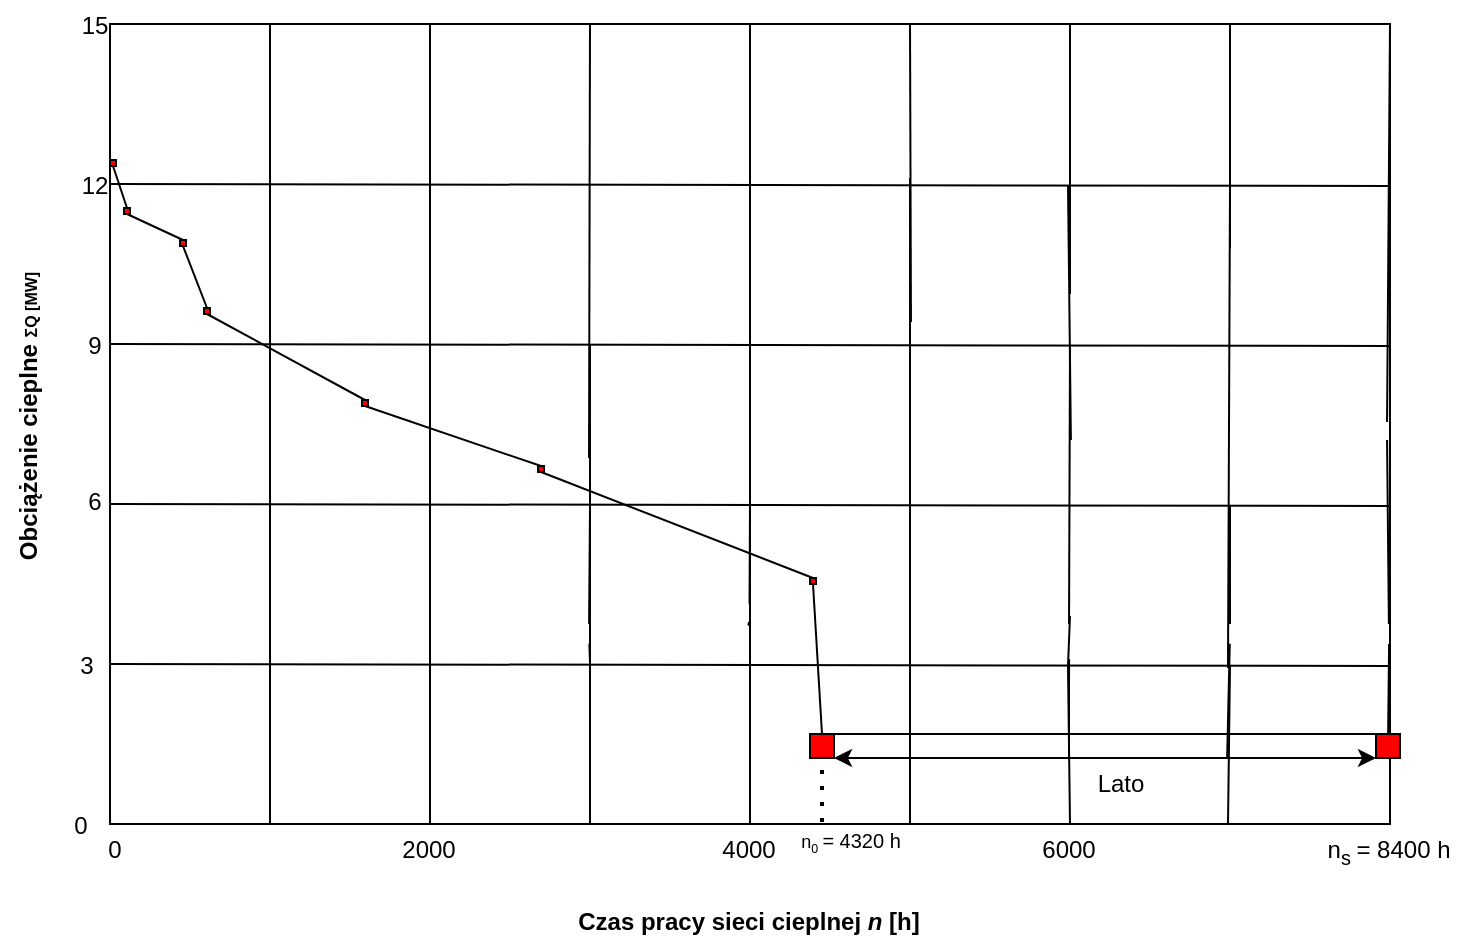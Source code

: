 <mxfile version="21.2.7" type="github">
  <diagram name="Strona-1" id="sFXY9VHUyiRu_gXRxJNb">
    <mxGraphModel dx="1595" dy="660" grid="0" gridSize="10" guides="1" tooltips="1" connect="1" arrows="1" fold="1" page="0" pageScale="1" pageWidth="827" pageHeight="1169" math="0" shadow="0">
      <root>
        <mxCell id="0" />
        <mxCell id="1" parent="0" />
        <mxCell id="SDtq_LugfsXM-OYmIIg9-1" value="" style="rounded=0;whiteSpace=wrap;html=1;" vertex="1" parent="1">
          <mxGeometry x="40" y="40" width="640" height="400" as="geometry" />
        </mxCell>
        <mxCell id="SDtq_LugfsXM-OYmIIg9-2" value="" style="endArrow=none;html=1;rounded=0;" edge="1" parent="1">
          <mxGeometry width="50" height="50" relative="1" as="geometry">
            <mxPoint x="120" y="440" as="sourcePoint" />
            <mxPoint x="120" y="40" as="targetPoint" />
          </mxGeometry>
        </mxCell>
        <mxCell id="SDtq_LugfsXM-OYmIIg9-3" value="" style="endArrow=none;html=1;rounded=0;entryX=0.101;entryY=-0.008;entryDx=0;entryDy=0;entryPerimeter=0;exitX=0.25;exitY=1.001;exitDx=0;exitDy=0;exitPerimeter=0;" edge="1" parent="1" source="SDtq_LugfsXM-OYmIIg9-1">
          <mxGeometry width="50" height="50" relative="1" as="geometry">
            <mxPoint x="200" y="450" as="sourcePoint" />
            <mxPoint x="200" y="40" as="targetPoint" />
          </mxGeometry>
        </mxCell>
        <mxCell id="SDtq_LugfsXM-OYmIIg9-4" value="" style="endArrow=none;html=1;rounded=0;entryX=0.101;entryY=-0.008;entryDx=0;entryDy=0;entryPerimeter=0;" edge="1" parent="1">
          <mxGeometry width="50" height="50" relative="1" as="geometry">
            <mxPoint x="279.511" y="257" as="sourcePoint" />
            <mxPoint x="280" y="40" as="targetPoint" />
          </mxGeometry>
        </mxCell>
        <mxCell id="SDtq_LugfsXM-OYmIIg9-5" value="" style="endArrow=none;html=1;rounded=0;entryX=0.101;entryY=-0.008;entryDx=0;entryDy=0;entryPerimeter=0;" edge="1" parent="1">
          <mxGeometry width="50" height="50" relative="1" as="geometry">
            <mxPoint x="360" y="361" as="sourcePoint" />
            <mxPoint x="360" y="40" as="targetPoint" />
          </mxGeometry>
        </mxCell>
        <mxCell id="SDtq_LugfsXM-OYmIIg9-6" value="" style="endArrow=none;html=1;rounded=0;entryX=0.101;entryY=-0.008;entryDx=0;entryDy=0;entryPerimeter=0;" edge="1" parent="1">
          <mxGeometry width="50" height="50" relative="1" as="geometry">
            <mxPoint x="440.484" y="189" as="sourcePoint" />
            <mxPoint x="440" y="40" as="targetPoint" />
          </mxGeometry>
        </mxCell>
        <mxCell id="SDtq_LugfsXM-OYmIIg9-7" value="" style="endArrow=none;html=1;rounded=0;entryX=0.101;entryY=-0.008;entryDx=0;entryDy=0;entryPerimeter=0;" edge="1" parent="1">
          <mxGeometry width="50" height="50" relative="1" as="geometry">
            <mxPoint x="520.0" y="175" as="sourcePoint" />
            <mxPoint x="520" y="40" as="targetPoint" />
          </mxGeometry>
        </mxCell>
        <mxCell id="SDtq_LugfsXM-OYmIIg9-8" value="" style="endArrow=none;html=1;rounded=0;entryX=0.875;entryY=0;entryDx=0;entryDy=0;entryPerimeter=0;" edge="1" parent="1" target="SDtq_LugfsXM-OYmIIg9-1">
          <mxGeometry width="50" height="50" relative="1" as="geometry">
            <mxPoint x="600.0" y="152" as="sourcePoint" />
            <mxPoint x="600" y="37" as="targetPoint" />
          </mxGeometry>
        </mxCell>
        <mxCell id="SDtq_LugfsXM-OYmIIg9-9" value="" style="endArrow=none;html=1;rounded=0;" edge="1" parent="1">
          <mxGeometry width="50" height="50" relative="1" as="geometry">
            <mxPoint x="678.531" y="239.0" as="sourcePoint" />
            <mxPoint x="680" y="40" as="targetPoint" />
          </mxGeometry>
        </mxCell>
        <mxCell id="SDtq_LugfsXM-OYmIIg9-10" value="" style="endArrow=none;html=1;rounded=0;exitX=-0.003;exitY=0.775;exitDx=0;exitDy=0;exitPerimeter=0;" edge="1" parent="1">
          <mxGeometry width="50" height="50" relative="1" as="geometry">
            <mxPoint x="40" y="280" as="sourcePoint" />
            <mxPoint x="680" y="281" as="targetPoint" />
          </mxGeometry>
        </mxCell>
        <mxCell id="SDtq_LugfsXM-OYmIIg9-11" value="" style="endArrow=none;html=1;rounded=0;exitX=-0.003;exitY=0.775;exitDx=0;exitDy=0;exitPerimeter=0;" edge="1" parent="1">
          <mxGeometry width="50" height="50" relative="1" as="geometry">
            <mxPoint x="40" y="200" as="sourcePoint" />
            <mxPoint x="680" y="201" as="targetPoint" />
          </mxGeometry>
        </mxCell>
        <mxCell id="SDtq_LugfsXM-OYmIIg9-12" value="" style="endArrow=none;html=1;rounded=0;exitX=-0.003;exitY=0.775;exitDx=0;exitDy=0;exitPerimeter=0;" edge="1" parent="1">
          <mxGeometry width="50" height="50" relative="1" as="geometry">
            <mxPoint x="40" y="120" as="sourcePoint" />
            <mxPoint x="680" y="121" as="targetPoint" />
          </mxGeometry>
        </mxCell>
        <mxCell id="SDtq_LugfsXM-OYmIIg9-13" value="" style="endArrow=none;html=1;rounded=0;exitX=-0.003;exitY=0.775;exitDx=0;exitDy=0;exitPerimeter=0;" edge="1" parent="1">
          <mxGeometry width="50" height="50" relative="1" as="geometry">
            <mxPoint x="40" y="360" as="sourcePoint" />
            <mxPoint x="680" y="361" as="targetPoint" />
          </mxGeometry>
        </mxCell>
        <mxCell id="SDtq_LugfsXM-OYmIIg9-14" value="0" style="text;html=1;align=center;verticalAlign=middle;resizable=0;points=[];autosize=1;strokeColor=none;fillColor=none;" vertex="1" parent="1">
          <mxGeometry x="29" y="440" width="25" height="26" as="geometry" />
        </mxCell>
        <mxCell id="SDtq_LugfsXM-OYmIIg9-29" value="&lt;b&gt;Czas pracy sieci cieplnej &lt;i&gt;n &lt;/i&gt;[h]&lt;/b&gt;" style="text;html=1;align=center;verticalAlign=middle;resizable=0;points=[];autosize=1;strokeColor=none;fillColor=none;" vertex="1" parent="1">
          <mxGeometry x="264" y="476" width="189" height="26" as="geometry" />
        </mxCell>
        <mxCell id="SDtq_LugfsXM-OYmIIg9-30" value="&lt;b&gt;Obciążenie cieplne&amp;nbsp;&lt;span data-darkreader-inline-border=&quot;&quot; style=&quot;border-color: var(--darkreader-border--border-color); font-size: 8px; --darkreader-inline-border:var(--darkreader-border--darkreader-border--border-color);&quot;&gt;ΣQ [MW]&lt;/span&gt;&lt;br&gt;&amp;nbsp;&lt;/b&gt;" style="text;html=1;align=center;verticalAlign=middle;resizable=0;points=[];autosize=1;strokeColor=none;fillColor=none;rotation=270;" vertex="1" parent="1">
          <mxGeometry x="-75" y="216" width="162" height="41" as="geometry" />
        </mxCell>
        <mxCell id="SDtq_LugfsXM-OYmIIg9-34" value="" style="endArrow=none;html=1;rounded=0;" edge="1" parent="1">
          <mxGeometry width="50" height="50" relative="1" as="geometry">
            <mxPoint x="279.539" y="340.039" as="sourcePoint" />
            <mxPoint x="280" y="282" as="targetPoint" />
          </mxGeometry>
        </mxCell>
        <mxCell id="SDtq_LugfsXM-OYmIIg9-35" value="" style="endArrow=none;html=1;rounded=0;" edge="1" parent="1">
          <mxGeometry width="50" height="50" relative="1" as="geometry">
            <mxPoint x="359.775" y="330.006" as="sourcePoint" />
            <mxPoint x="360" y="279" as="targetPoint" />
          </mxGeometry>
        </mxCell>
        <mxCell id="SDtq_LugfsXM-OYmIIg9-37" value="" style="endArrow=none;html=1;rounded=0;" edge="1" parent="1">
          <mxGeometry width="50" height="50" relative="1" as="geometry">
            <mxPoint x="600.0" y="340.0" as="sourcePoint" />
            <mxPoint x="600" y="281" as="targetPoint" />
          </mxGeometry>
        </mxCell>
        <mxCell id="SDtq_LugfsXM-OYmIIg9-39" value="" style="endArrow=none;html=1;rounded=0;" edge="1" parent="1">
          <mxGeometry width="50" height="50" relative="1" as="geometry">
            <mxPoint x="519.5" y="406.5" as="sourcePoint" />
            <mxPoint x="519.52" y="357.5" as="targetPoint" />
          </mxGeometry>
        </mxCell>
        <mxCell id="SDtq_LugfsXM-OYmIIg9-40" value="" style="endArrow=none;html=1;rounded=0;" edge="1" parent="1">
          <mxGeometry width="50" height="50" relative="1" as="geometry">
            <mxPoint x="360.0" y="413.5" as="sourcePoint" />
            <mxPoint x="360" y="352" as="targetPoint" />
          </mxGeometry>
        </mxCell>
        <mxCell id="SDtq_LugfsXM-OYmIIg9-42" value="" style="endArrow=none;html=1;rounded=0;exitX=0.375;exitY=1;exitDx=0;exitDy=0;exitPerimeter=0;" edge="1" parent="1" source="SDtq_LugfsXM-OYmIIg9-1">
          <mxGeometry width="50" height="50" relative="1" as="geometry">
            <mxPoint x="280" y="440" as="sourcePoint" />
            <mxPoint x="280" y="359" as="targetPoint" />
          </mxGeometry>
        </mxCell>
        <mxCell id="SDtq_LugfsXM-OYmIIg9-44" value="" style="endArrow=none;html=1;rounded=0;" edge="1" parent="1">
          <mxGeometry width="50" height="50" relative="1" as="geometry">
            <mxPoint x="360" y="440" as="sourcePoint" />
            <mxPoint x="360" y="360" as="targetPoint" />
          </mxGeometry>
        </mxCell>
        <mxCell id="SDtq_LugfsXM-OYmIIg9-46" value="" style="endArrow=none;html=1;rounded=0;" edge="1" parent="1">
          <mxGeometry width="50" height="50" relative="1" as="geometry">
            <mxPoint x="440" y="440" as="sourcePoint" />
            <mxPoint x="440" y="117" as="targetPoint" />
          </mxGeometry>
        </mxCell>
        <mxCell id="SDtq_LugfsXM-OYmIIg9-48" value="" style="endArrow=none;html=1;rounded=0;" edge="1" parent="1">
          <mxGeometry width="50" height="50" relative="1" as="geometry">
            <mxPoint x="520" y="440" as="sourcePoint" />
            <mxPoint x="519" y="361" as="targetPoint" />
          </mxGeometry>
        </mxCell>
        <mxCell id="SDtq_LugfsXM-OYmIIg9-50" value="" style="endArrow=none;html=1;rounded=0;" edge="1" parent="1">
          <mxGeometry width="50" height="50" relative="1" as="geometry">
            <mxPoint x="599" y="440" as="sourcePoint" />
            <mxPoint x="600" y="361" as="targetPoint" />
          </mxGeometry>
        </mxCell>
        <mxCell id="SDtq_LugfsXM-OYmIIg9-70" value="" style="endArrow=none;html=1;rounded=0;" edge="1" parent="1" source="SDtq_LugfsXM-OYmIIg9-152">
          <mxGeometry width="50" height="50" relative="1" as="geometry">
            <mxPoint x="680" y="401.5" as="sourcePoint" />
            <mxPoint x="679.544" y="349.956" as="targetPoint" />
          </mxGeometry>
        </mxCell>
        <mxCell id="SDtq_LugfsXM-OYmIIg9-72" value="" style="endArrow=none;html=1;rounded=0;" edge="1" parent="1">
          <mxGeometry width="50" height="50" relative="1" as="geometry">
            <mxPoint x="598.58" y="406.501" as="sourcePoint" />
            <mxPoint x="599.887" y="349.887" as="targetPoint" />
          </mxGeometry>
        </mxCell>
        <mxCell id="SDtq_LugfsXM-OYmIIg9-74" value="" style="endArrow=none;html=1;rounded=0;" edge="1" parent="1">
          <mxGeometry width="50" height="50" relative="1" as="geometry">
            <mxPoint x="519" y="361" as="sourcePoint" />
            <mxPoint x="520" y="336" as="targetPoint" />
          </mxGeometry>
        </mxCell>
        <mxCell id="SDtq_LugfsXM-OYmIIg9-78" value="" style="endArrow=none;html=1;rounded=0;" edge="1" parent="1">
          <mxGeometry width="50" height="50" relative="1" as="geometry">
            <mxPoint x="360" y="355" as="sourcePoint" />
            <mxPoint x="360.0" y="350.0" as="targetPoint" />
          </mxGeometry>
        </mxCell>
        <mxCell id="SDtq_LugfsXM-OYmIIg9-80" value="" style="endArrow=none;html=1;rounded=0;" edge="1" parent="1">
          <mxGeometry width="50" height="50" relative="1" as="geometry">
            <mxPoint x="280" y="359" as="sourcePoint" />
            <mxPoint x="279.672" y="349.828" as="targetPoint" />
          </mxGeometry>
        </mxCell>
        <mxCell id="SDtq_LugfsXM-OYmIIg9-97" value="" style="endArrow=none;html=1;rounded=0;" edge="1" parent="1">
          <mxGeometry width="50" height="50" relative="1" as="geometry">
            <mxPoint x="679.451" y="340.049" as="sourcePoint" />
            <mxPoint x="678.531" y="248.0" as="targetPoint" />
          </mxGeometry>
        </mxCell>
        <mxCell id="SDtq_LugfsXM-OYmIIg9-100" value="" style="endArrow=none;html=1;rounded=0;" edge="1" parent="1">
          <mxGeometry width="50" height="50" relative="1" as="geometry">
            <mxPoint x="519.517" y="340.017" as="sourcePoint" />
            <mxPoint x="520" y="201" as="targetPoint" />
          </mxGeometry>
        </mxCell>
        <mxCell id="SDtq_LugfsXM-OYmIIg9-104" value="" style="endArrow=none;html=1;rounded=0;" edge="1" parent="1">
          <mxGeometry width="50" height="50" relative="1" as="geometry">
            <mxPoint x="359.207" y="340.793" as="sourcePoint" />
            <mxPoint x="359.503" y="338.972" as="targetPoint" />
          </mxGeometry>
        </mxCell>
        <mxCell id="SDtq_LugfsXM-OYmIIg9-124" value="" style="endArrow=none;html=1;rounded=0;" edge="1" parent="1">
          <mxGeometry width="50" height="50" relative="1" as="geometry">
            <mxPoint x="599" y="362" as="sourcePoint" />
            <mxPoint x="600" y="121" as="targetPoint" />
          </mxGeometry>
        </mxCell>
        <mxCell id="SDtq_LugfsXM-OYmIIg9-126" value="" style="endArrow=none;html=1;rounded=0;" edge="1" parent="1">
          <mxGeometry width="50" height="50" relative="1" as="geometry">
            <mxPoint x="520.453" y="248.0" as="sourcePoint" />
            <mxPoint x="519" y="121" as="targetPoint" />
          </mxGeometry>
        </mxCell>
        <mxCell id="SDtq_LugfsXM-OYmIIg9-132" value="" style="endArrow=none;html=1;rounded=0;" edge="1" parent="1">
          <mxGeometry width="50" height="50" relative="1" as="geometry">
            <mxPoint x="280" y="361" as="sourcePoint" />
            <mxPoint x="280" y="200" as="targetPoint" />
          </mxGeometry>
        </mxCell>
        <mxCell id="SDtq_LugfsXM-OYmIIg9-141" value="2000" style="text;html=1;align=center;verticalAlign=middle;resizable=0;points=[];autosize=1;strokeColor=none;fillColor=none;" vertex="1" parent="1">
          <mxGeometry x="176" y="440" width="45" height="26" as="geometry" />
        </mxCell>
        <mxCell id="SDtq_LugfsXM-OYmIIg9-142" value="4000" style="text;html=1;align=center;verticalAlign=middle;resizable=0;points=[];autosize=1;strokeColor=none;fillColor=none;" vertex="1" parent="1">
          <mxGeometry x="336" y="440" width="45" height="26" as="geometry" />
        </mxCell>
        <mxCell id="SDtq_LugfsXM-OYmIIg9-143" value="6000" style="text;html=1;align=center;verticalAlign=middle;resizable=0;points=[];autosize=1;strokeColor=none;fillColor=none;" vertex="1" parent="1">
          <mxGeometry x="496" y="440" width="45" height="26" as="geometry" />
        </mxCell>
        <mxCell id="SDtq_LugfsXM-OYmIIg9-144" value="n&lt;sub&gt;s&amp;nbsp;&lt;/sub&gt;= 8400 h" style="text;html=1;align=center;verticalAlign=middle;resizable=0;points=[];autosize=1;strokeColor=none;fillColor=none;" vertex="1" parent="1">
          <mxGeometry x="639" y="439" width="80" height="29" as="geometry" />
        </mxCell>
        <mxCell id="SDtq_LugfsXM-OYmIIg9-145" value="&lt;font style=&quot;font-size: 9px;&quot;&gt;n&lt;/font&gt;&lt;font style=&quot;&quot;&gt;&lt;span style=&quot;font-size: 7.5px;&quot;&gt;&lt;sub&gt;0&lt;/sub&gt;&amp;nbsp;&lt;/span&gt;&lt;font size=&quot;1&quot;&gt;= 4320 h&lt;/font&gt;&lt;/font&gt;" style="text;html=1;align=center;verticalAlign=middle;resizable=0;points=[];autosize=1;strokeColor=none;fillColor=none;" vertex="1" parent="1">
          <mxGeometry x="376" y="434" width="68" height="27" as="geometry" />
        </mxCell>
        <mxCell id="SDtq_LugfsXM-OYmIIg9-146" value="0" style="text;html=1;align=center;verticalAlign=middle;resizable=0;points=[];autosize=1;strokeColor=none;fillColor=none;" vertex="1" parent="1">
          <mxGeometry x="12" y="428" width="25" height="26" as="geometry" />
        </mxCell>
        <mxCell id="SDtq_LugfsXM-OYmIIg9-147" value="3" style="text;html=1;align=center;verticalAlign=middle;resizable=0;points=[];autosize=1;strokeColor=none;fillColor=none;" vertex="1" parent="1">
          <mxGeometry x="15" y="348" width="25" height="26" as="geometry" />
        </mxCell>
        <mxCell id="SDtq_LugfsXM-OYmIIg9-148" value="6" style="text;html=1;align=center;verticalAlign=middle;resizable=0;points=[];autosize=1;strokeColor=none;fillColor=none;" vertex="1" parent="1">
          <mxGeometry x="19" y="266" width="25" height="26" as="geometry" />
        </mxCell>
        <mxCell id="SDtq_LugfsXM-OYmIIg9-149" value="9" style="text;html=1;align=center;verticalAlign=middle;resizable=0;points=[];autosize=1;strokeColor=none;fillColor=none;" vertex="1" parent="1">
          <mxGeometry x="19" y="188" width="25" height="26" as="geometry" />
        </mxCell>
        <mxCell id="SDtq_LugfsXM-OYmIIg9-150" value="12" style="text;html=1;align=center;verticalAlign=middle;resizable=0;points=[];autosize=1;strokeColor=none;fillColor=none;" vertex="1" parent="1">
          <mxGeometry x="16" y="108" width="31" height="26" as="geometry" />
        </mxCell>
        <mxCell id="SDtq_LugfsXM-OYmIIg9-151" value="15" style="text;html=1;align=center;verticalAlign=middle;resizable=0;points=[];autosize=1;strokeColor=none;fillColor=none;" vertex="1" parent="1">
          <mxGeometry x="16" y="28" width="31" height="26" as="geometry" />
        </mxCell>
        <mxCell id="SDtq_LugfsXM-OYmIIg9-153" value="" style="endArrow=none;html=1;rounded=0;" edge="1" parent="1" target="SDtq_LugfsXM-OYmIIg9-152">
          <mxGeometry width="50" height="50" relative="1" as="geometry">
            <mxPoint x="680" y="401.5" as="sourcePoint" />
            <mxPoint x="679.544" y="349.956" as="targetPoint" />
          </mxGeometry>
        </mxCell>
        <mxCell id="SDtq_LugfsXM-OYmIIg9-152" value="" style="whiteSpace=wrap;html=1;aspect=fixed;fillColor=#FF0000;" vertex="1" parent="1">
          <mxGeometry x="673" y="395" width="12" height="12" as="geometry" />
        </mxCell>
        <mxCell id="SDtq_LugfsXM-OYmIIg9-155" value="" style="whiteSpace=wrap;html=1;aspect=fixed;fillColor=#FF0000;" vertex="1" parent="1">
          <mxGeometry x="390" y="395" width="12" height="12" as="geometry" />
        </mxCell>
        <mxCell id="SDtq_LugfsXM-OYmIIg9-157" value="Lato" style="text;html=1;align=center;verticalAlign=middle;resizable=0;points=[];autosize=1;strokeColor=none;fillColor=none;" vertex="1" parent="1">
          <mxGeometry x="524" y="407" width="41" height="26" as="geometry" />
        </mxCell>
        <mxCell id="SDtq_LugfsXM-OYmIIg9-159" value="" style="endArrow=classic;startArrow=classic;html=1;rounded=0;entryX=0;entryY=1;entryDx=0;entryDy=0;exitX=1;exitY=1;exitDx=0;exitDy=0;" edge="1" parent="1" source="SDtq_LugfsXM-OYmIIg9-155" target="SDtq_LugfsXM-OYmIIg9-152">
          <mxGeometry width="50" height="50" relative="1" as="geometry">
            <mxPoint x="393" y="380" as="sourcePoint" />
            <mxPoint x="443" y="330" as="targetPoint" />
          </mxGeometry>
        </mxCell>
        <mxCell id="SDtq_LugfsXM-OYmIIg9-160" value="" style="endArrow=none;html=1;rounded=0;entryX=0;entryY=0;entryDx=0;entryDy=0;exitX=1;exitY=0;exitDx=0;exitDy=0;" edge="1" parent="1" source="SDtq_LugfsXM-OYmIIg9-155" target="SDtq_LugfsXM-OYmIIg9-152">
          <mxGeometry width="50" height="50" relative="1" as="geometry">
            <mxPoint x="529" y="376" as="sourcePoint" />
            <mxPoint x="579" y="326" as="targetPoint" />
          </mxGeometry>
        </mxCell>
        <mxCell id="SDtq_LugfsXM-OYmIIg9-161" value="" style="endArrow=none;dashed=1;html=1;dashPattern=1 3;strokeWidth=2;rounded=0;entryX=0.5;entryY=1;entryDx=0;entryDy=0;exitX=0.294;exitY=0.185;exitDx=0;exitDy=0;exitPerimeter=0;" edge="1" parent="1" source="SDtq_LugfsXM-OYmIIg9-145" target="SDtq_LugfsXM-OYmIIg9-155">
          <mxGeometry width="50" height="50" relative="1" as="geometry">
            <mxPoint x="529" y="376" as="sourcePoint" />
            <mxPoint x="579" y="326" as="targetPoint" />
          </mxGeometry>
        </mxCell>
        <mxCell id="SDtq_LugfsXM-OYmIIg9-162" value="" style="whiteSpace=wrap;html=1;aspect=fixed;fillColor=#FF0000;" vertex="1" parent="1">
          <mxGeometry x="390" y="317" width="3" height="3" as="geometry" />
        </mxCell>
        <mxCell id="SDtq_LugfsXM-OYmIIg9-163" value="" style="whiteSpace=wrap;html=1;aspect=fixed;fillColor=#FF0000;" vertex="1" parent="1">
          <mxGeometry x="254" y="261" width="3" height="3" as="geometry" />
        </mxCell>
        <mxCell id="SDtq_LugfsXM-OYmIIg9-164" value="" style="whiteSpace=wrap;html=1;aspect=fixed;fillColor=#FF0000;" vertex="1" parent="1">
          <mxGeometry x="166" y="228" width="3" height="3" as="geometry" />
        </mxCell>
        <mxCell id="SDtq_LugfsXM-OYmIIg9-165" value="" style="whiteSpace=wrap;html=1;aspect=fixed;fillColor=#FF0000;" vertex="1" parent="1">
          <mxGeometry x="87" y="182" width="3" height="3" as="geometry" />
        </mxCell>
        <mxCell id="SDtq_LugfsXM-OYmIIg9-166" value="" style="whiteSpace=wrap;html=1;aspect=fixed;fillColor=#FF0000;" vertex="1" parent="1">
          <mxGeometry x="75" y="148" width="3" height="3" as="geometry" />
        </mxCell>
        <mxCell id="SDtq_LugfsXM-OYmIIg9-167" value="" style="whiteSpace=wrap;html=1;aspect=fixed;fillColor=#FF0000;" vertex="1" parent="1">
          <mxGeometry x="47" y="132" width="3" height="3" as="geometry" />
        </mxCell>
        <mxCell id="SDtq_LugfsXM-OYmIIg9-168" value="" style="whiteSpace=wrap;html=1;aspect=fixed;fillColor=#FF0000;" vertex="1" parent="1">
          <mxGeometry x="40" y="108" width="3" height="3" as="geometry" />
        </mxCell>
        <mxCell id="SDtq_LugfsXM-OYmIIg9-169" value="" style="endArrow=none;html=1;rounded=0;exitX=0.5;exitY=1;exitDx=0;exitDy=0;entryX=0.5;entryY=0;entryDx=0;entryDy=0;" edge="1" parent="1" source="SDtq_LugfsXM-OYmIIg9-168" target="SDtq_LugfsXM-OYmIIg9-167">
          <mxGeometry width="50" height="50" relative="1" as="geometry">
            <mxPoint x="120" y="193" as="sourcePoint" />
            <mxPoint x="170" y="143" as="targetPoint" />
          </mxGeometry>
        </mxCell>
        <mxCell id="SDtq_LugfsXM-OYmIIg9-170" value="" style="endArrow=none;html=1;rounded=0;exitX=0.5;exitY=1;exitDx=0;exitDy=0;entryX=0.5;entryY=0;entryDx=0;entryDy=0;" edge="1" parent="1" source="SDtq_LugfsXM-OYmIIg9-167" target="SDtq_LugfsXM-OYmIIg9-166">
          <mxGeometry width="50" height="50" relative="1" as="geometry">
            <mxPoint x="120" y="193" as="sourcePoint" />
            <mxPoint x="170" y="143" as="targetPoint" />
          </mxGeometry>
        </mxCell>
        <mxCell id="SDtq_LugfsXM-OYmIIg9-171" value="" style="endArrow=none;html=1;rounded=0;exitX=0.5;exitY=1;exitDx=0;exitDy=0;entryX=0.5;entryY=0;entryDx=0;entryDy=0;" edge="1" parent="1" source="SDtq_LugfsXM-OYmIIg9-166" target="SDtq_LugfsXM-OYmIIg9-165">
          <mxGeometry width="50" height="50" relative="1" as="geometry">
            <mxPoint x="120" y="193" as="sourcePoint" />
            <mxPoint x="170" y="143" as="targetPoint" />
          </mxGeometry>
        </mxCell>
        <mxCell id="SDtq_LugfsXM-OYmIIg9-172" value="" style="endArrow=none;html=1;rounded=0;exitX=0.5;exitY=1;exitDx=0;exitDy=0;entryX=0.5;entryY=0;entryDx=0;entryDy=0;" edge="1" parent="1" source="SDtq_LugfsXM-OYmIIg9-165" target="SDtq_LugfsXM-OYmIIg9-164">
          <mxGeometry width="50" height="50" relative="1" as="geometry">
            <mxPoint x="156" y="240" as="sourcePoint" />
            <mxPoint x="206" y="190" as="targetPoint" />
          </mxGeometry>
        </mxCell>
        <mxCell id="SDtq_LugfsXM-OYmIIg9-173" value="" style="endArrow=none;html=1;rounded=0;exitX=0.5;exitY=1;exitDx=0;exitDy=0;entryX=0.5;entryY=0;entryDx=0;entryDy=0;" edge="1" parent="1" source="SDtq_LugfsXM-OYmIIg9-164" target="SDtq_LugfsXM-OYmIIg9-163">
          <mxGeometry width="50" height="50" relative="1" as="geometry">
            <mxPoint x="210" y="264" as="sourcePoint" />
            <mxPoint x="260" y="214" as="targetPoint" />
          </mxGeometry>
        </mxCell>
        <mxCell id="SDtq_LugfsXM-OYmIIg9-174" value="" style="endArrow=none;html=1;rounded=0;exitX=0.5;exitY=1;exitDx=0;exitDy=0;entryX=0.5;entryY=0;entryDx=0;entryDy=0;" edge="1" parent="1" source="SDtq_LugfsXM-OYmIIg9-163" target="SDtq_LugfsXM-OYmIIg9-162">
          <mxGeometry width="50" height="50" relative="1" as="geometry">
            <mxPoint x="313" y="329" as="sourcePoint" />
            <mxPoint x="363" y="279" as="targetPoint" />
          </mxGeometry>
        </mxCell>
        <mxCell id="SDtq_LugfsXM-OYmIIg9-175" value="" style="endArrow=none;html=1;rounded=0;entryX=0.5;entryY=1;entryDx=0;entryDy=0;exitX=0.5;exitY=0;exitDx=0;exitDy=0;" edge="1" parent="1" source="SDtq_LugfsXM-OYmIIg9-155" target="SDtq_LugfsXM-OYmIIg9-162">
          <mxGeometry width="50" height="50" relative="1" as="geometry">
            <mxPoint x="401" y="394" as="sourcePoint" />
            <mxPoint x="451" y="344" as="targetPoint" />
          </mxGeometry>
        </mxCell>
      </root>
    </mxGraphModel>
  </diagram>
</mxfile>
